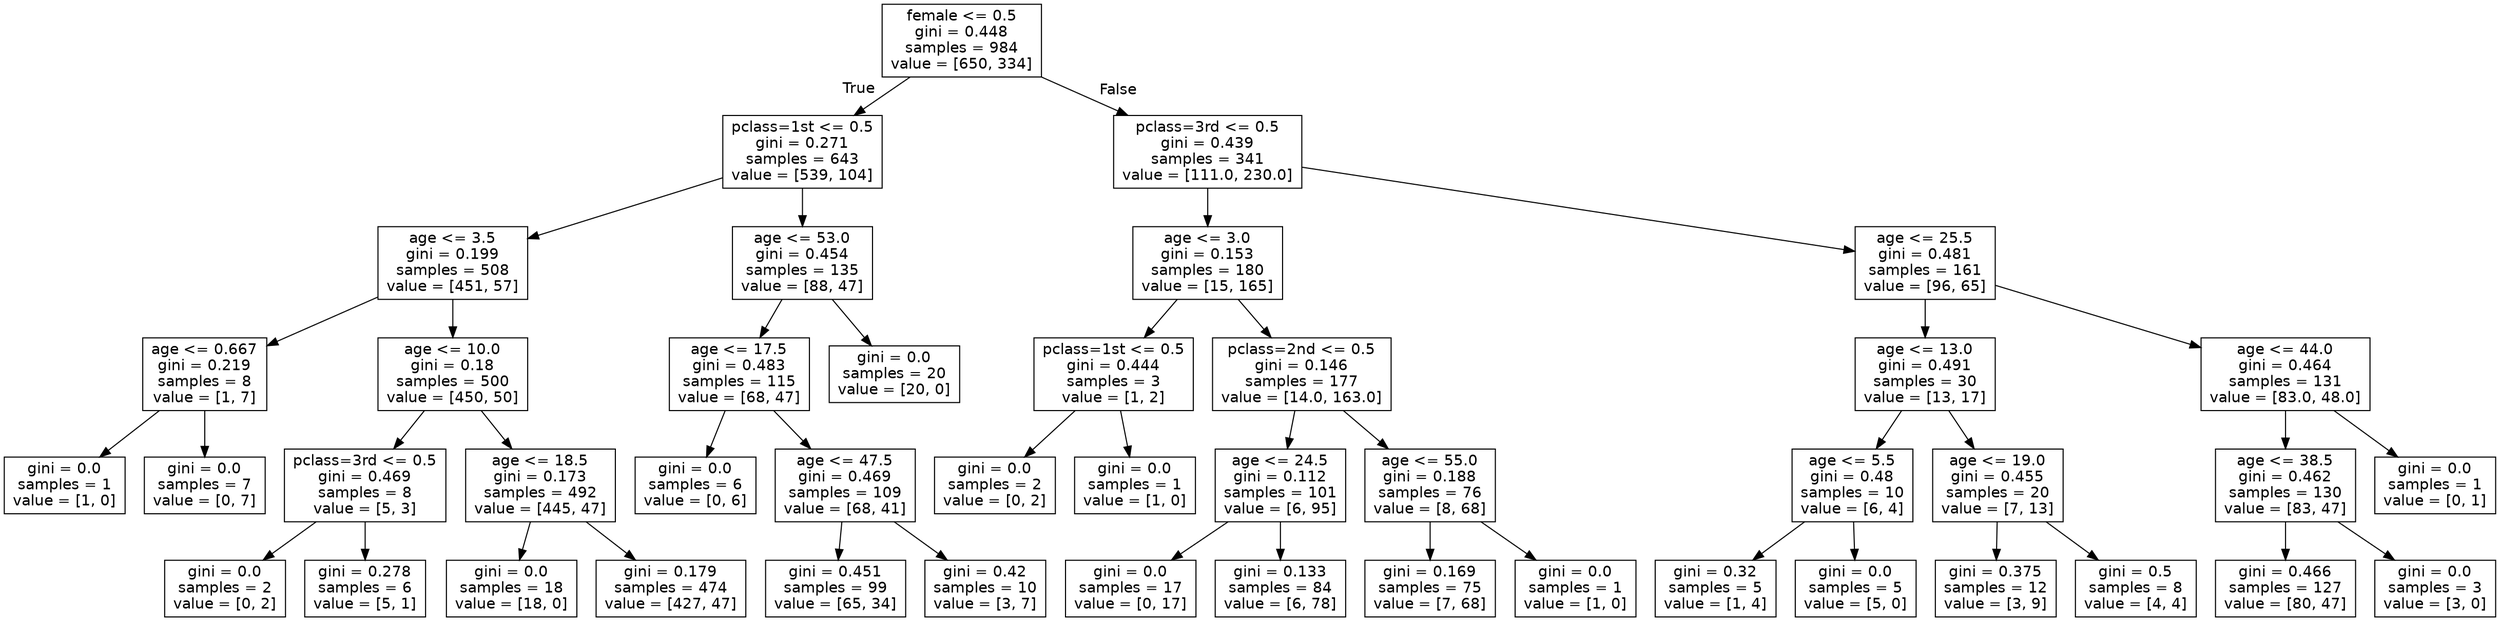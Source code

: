 digraph Tree {
node [shape=box, fontname="helvetica"] ;
edge [fontname="helvetica"] ;
0 [label="female <= 0.5\ngini = 0.448\nsamples = 984\nvalue = [650, 334]"] ;
1 [label="pclass=1st <= 0.5\ngini = 0.271\nsamples = 643\nvalue = [539, 104]"] ;
0 -> 1 [labeldistance=2.5, labelangle=45, headlabel="True"] ;
2 [label="age <= 3.5\ngini = 0.199\nsamples = 508\nvalue = [451, 57]"] ;
1 -> 2 ;
3 [label="age <= 0.667\ngini = 0.219\nsamples = 8\nvalue = [1, 7]"] ;
2 -> 3 ;
4 [label="gini = 0.0\nsamples = 1\nvalue = [1, 0]"] ;
3 -> 4 ;
5 [label="gini = 0.0\nsamples = 7\nvalue = [0, 7]"] ;
3 -> 5 ;
6 [label="age <= 10.0\ngini = 0.18\nsamples = 500\nvalue = [450, 50]"] ;
2 -> 6 ;
7 [label="pclass=3rd <= 0.5\ngini = 0.469\nsamples = 8\nvalue = [5, 3]"] ;
6 -> 7 ;
8 [label="gini = 0.0\nsamples = 2\nvalue = [0, 2]"] ;
7 -> 8 ;
9 [label="gini = 0.278\nsamples = 6\nvalue = [5, 1]"] ;
7 -> 9 ;
10 [label="age <= 18.5\ngini = 0.173\nsamples = 492\nvalue = [445, 47]"] ;
6 -> 10 ;
11 [label="gini = 0.0\nsamples = 18\nvalue = [18, 0]"] ;
10 -> 11 ;
12 [label="gini = 0.179\nsamples = 474\nvalue = [427, 47]"] ;
10 -> 12 ;
13 [label="age <= 53.0\ngini = 0.454\nsamples = 135\nvalue = [88, 47]"] ;
1 -> 13 ;
14 [label="age <= 17.5\ngini = 0.483\nsamples = 115\nvalue = [68, 47]"] ;
13 -> 14 ;
15 [label="gini = 0.0\nsamples = 6\nvalue = [0, 6]"] ;
14 -> 15 ;
16 [label="age <= 47.5\ngini = 0.469\nsamples = 109\nvalue = [68, 41]"] ;
14 -> 16 ;
17 [label="gini = 0.451\nsamples = 99\nvalue = [65, 34]"] ;
16 -> 17 ;
18 [label="gini = 0.42\nsamples = 10\nvalue = [3, 7]"] ;
16 -> 18 ;
19 [label="gini = 0.0\nsamples = 20\nvalue = [20, 0]"] ;
13 -> 19 ;
20 [label="pclass=3rd <= 0.5\ngini = 0.439\nsamples = 341\nvalue = [111.0, 230.0]"] ;
0 -> 20 [labeldistance=2.5, labelangle=-45, headlabel="False"] ;
21 [label="age <= 3.0\ngini = 0.153\nsamples = 180\nvalue = [15, 165]"] ;
20 -> 21 ;
22 [label="pclass=1st <= 0.5\ngini = 0.444\nsamples = 3\nvalue = [1, 2]"] ;
21 -> 22 ;
23 [label="gini = 0.0\nsamples = 2\nvalue = [0, 2]"] ;
22 -> 23 ;
24 [label="gini = 0.0\nsamples = 1\nvalue = [1, 0]"] ;
22 -> 24 ;
25 [label="pclass=2nd <= 0.5\ngini = 0.146\nsamples = 177\nvalue = [14.0, 163.0]"] ;
21 -> 25 ;
26 [label="age <= 24.5\ngini = 0.112\nsamples = 101\nvalue = [6, 95]"] ;
25 -> 26 ;
27 [label="gini = 0.0\nsamples = 17\nvalue = [0, 17]"] ;
26 -> 27 ;
28 [label="gini = 0.133\nsamples = 84\nvalue = [6, 78]"] ;
26 -> 28 ;
29 [label="age <= 55.0\ngini = 0.188\nsamples = 76\nvalue = [8, 68]"] ;
25 -> 29 ;
30 [label="gini = 0.169\nsamples = 75\nvalue = [7, 68]"] ;
29 -> 30 ;
31 [label="gini = 0.0\nsamples = 1\nvalue = [1, 0]"] ;
29 -> 31 ;
32 [label="age <= 25.5\ngini = 0.481\nsamples = 161\nvalue = [96, 65]"] ;
20 -> 32 ;
33 [label="age <= 13.0\ngini = 0.491\nsamples = 30\nvalue = [13, 17]"] ;
32 -> 33 ;
34 [label="age <= 5.5\ngini = 0.48\nsamples = 10\nvalue = [6, 4]"] ;
33 -> 34 ;
35 [label="gini = 0.32\nsamples = 5\nvalue = [1, 4]"] ;
34 -> 35 ;
36 [label="gini = 0.0\nsamples = 5\nvalue = [5, 0]"] ;
34 -> 36 ;
37 [label="age <= 19.0\ngini = 0.455\nsamples = 20\nvalue = [7, 13]"] ;
33 -> 37 ;
38 [label="gini = 0.375\nsamples = 12\nvalue = [3, 9]"] ;
37 -> 38 ;
39 [label="gini = 0.5\nsamples = 8\nvalue = [4, 4]"] ;
37 -> 39 ;
40 [label="age <= 44.0\ngini = 0.464\nsamples = 131\nvalue = [83.0, 48.0]"] ;
32 -> 40 ;
41 [label="age <= 38.5\ngini = 0.462\nsamples = 130\nvalue = [83, 47]"] ;
40 -> 41 ;
42 [label="gini = 0.466\nsamples = 127\nvalue = [80, 47]"] ;
41 -> 42 ;
43 [label="gini = 0.0\nsamples = 3\nvalue = [3, 0]"] ;
41 -> 43 ;
44 [label="gini = 0.0\nsamples = 1\nvalue = [0, 1]"] ;
40 -> 44 ;
}